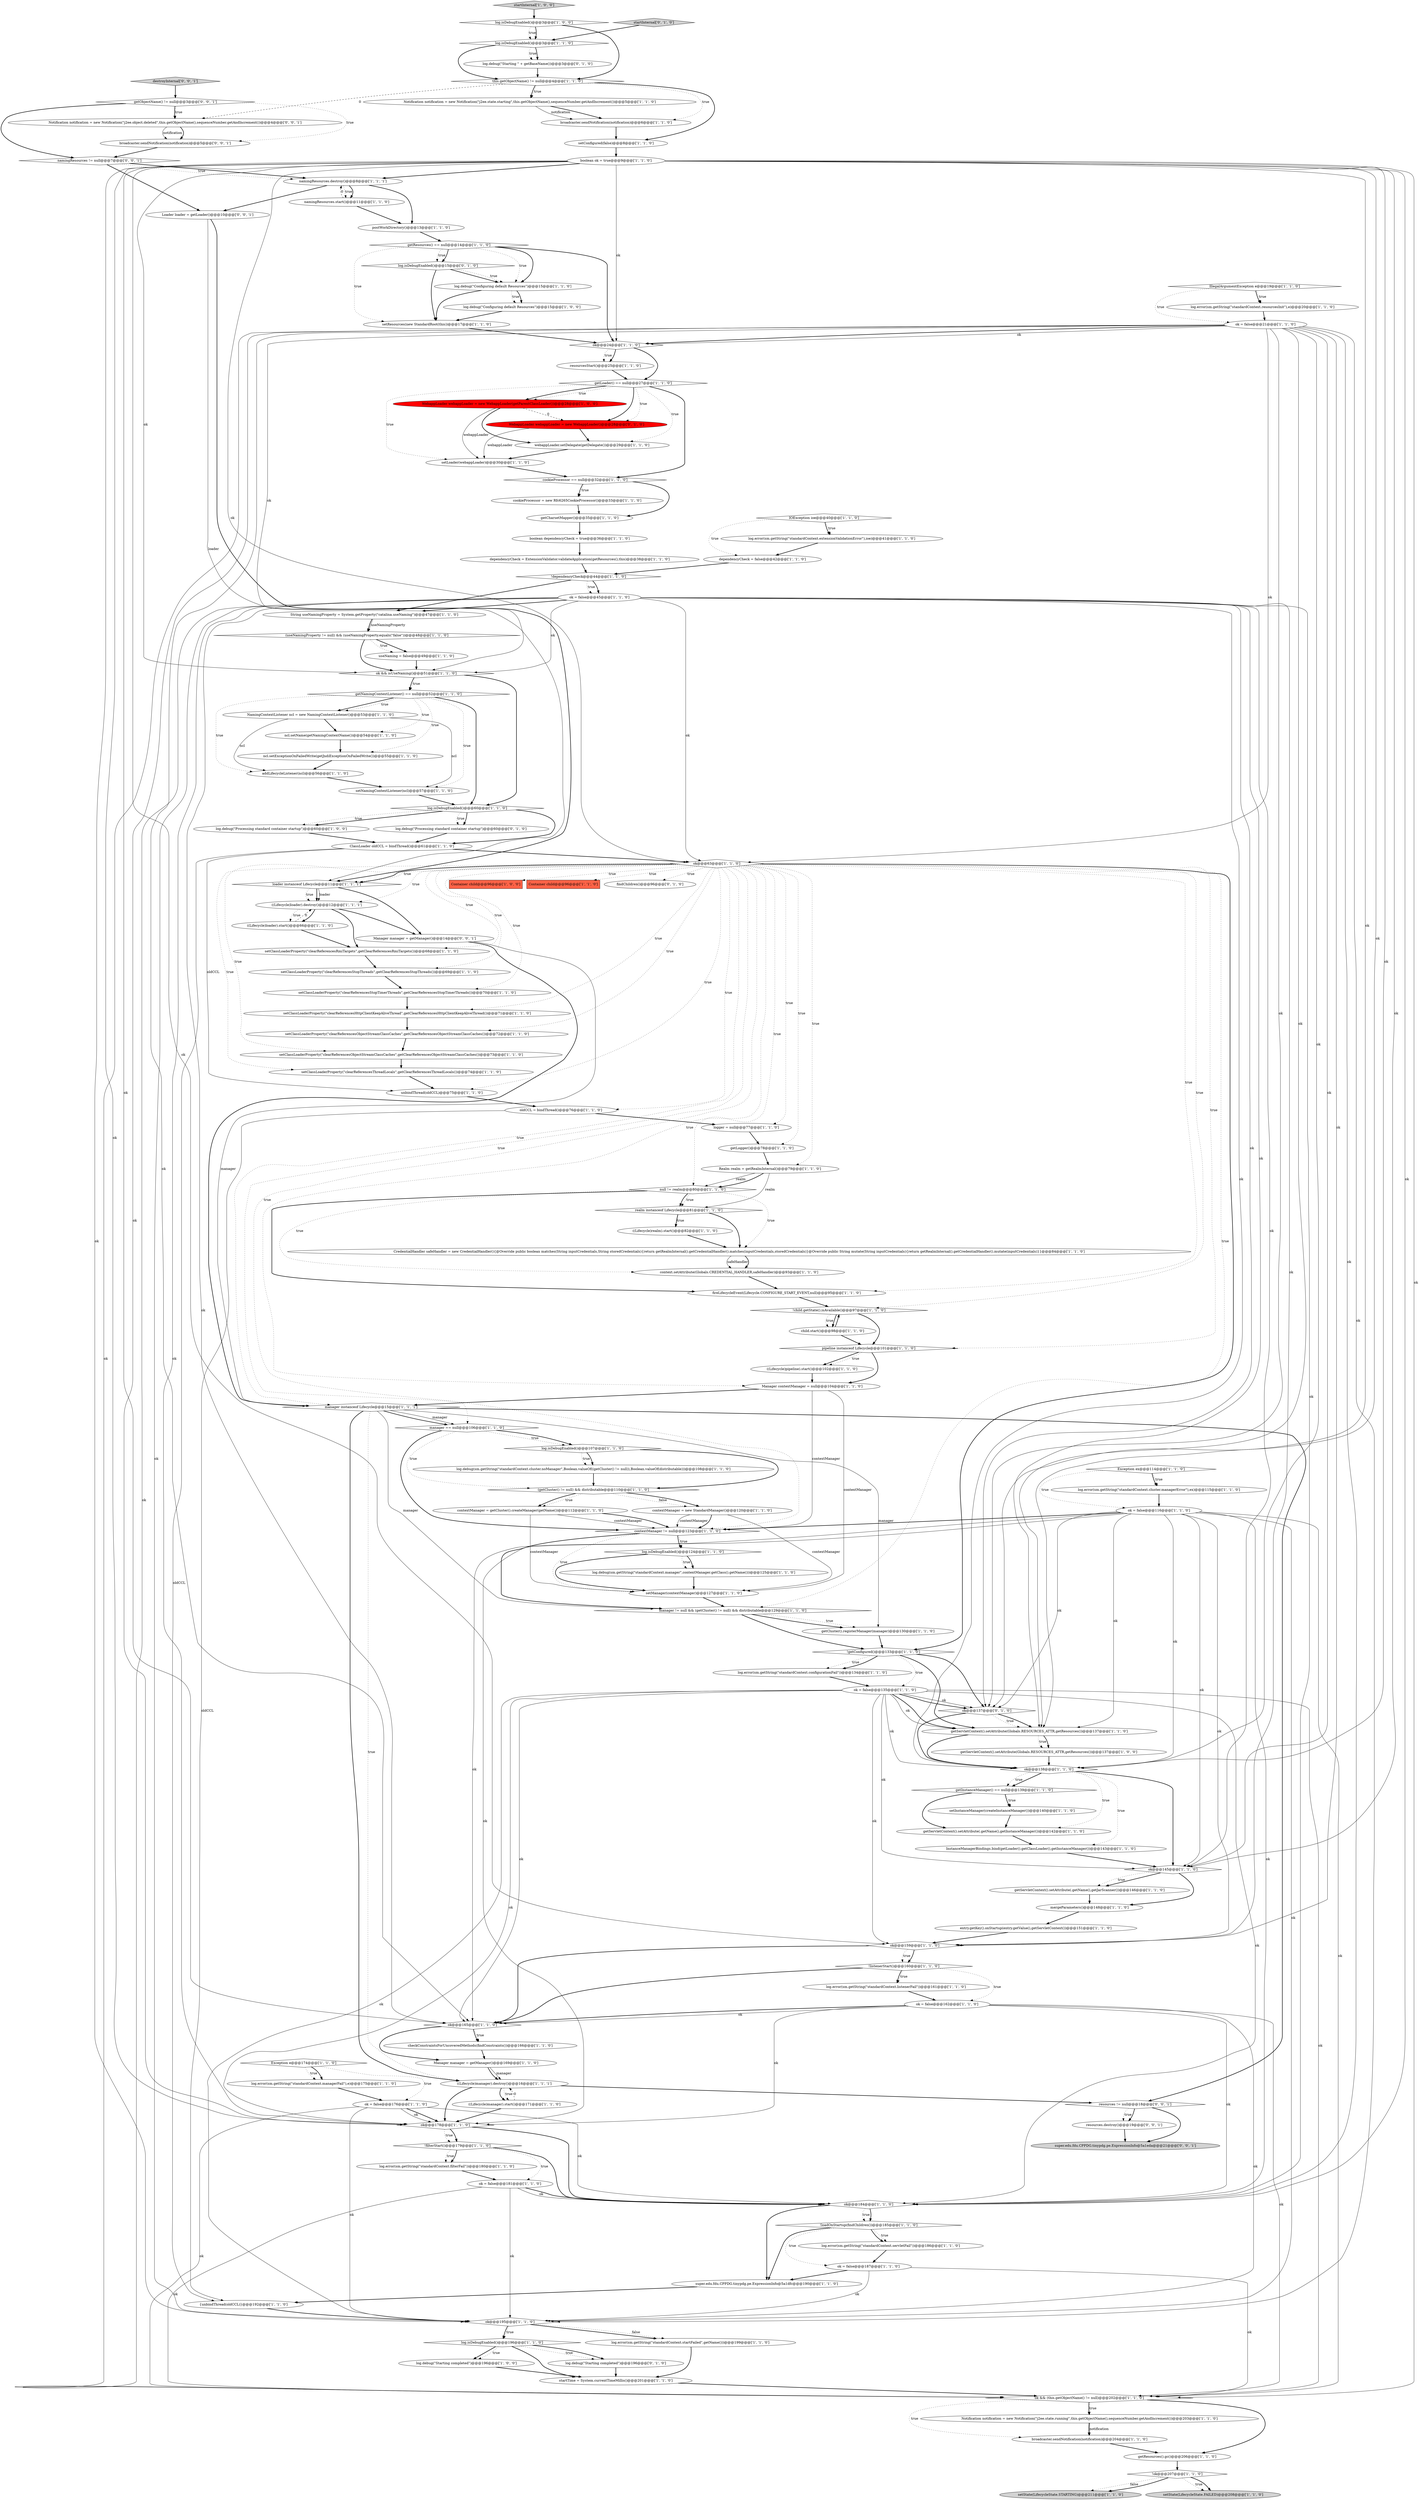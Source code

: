 digraph {
152 [style = filled, label = "Notification notification = new Notification(\"j2ee.object.deleted\",this.getObjectName(),sequenceNumber.getAndIncrement())@@@4@@@['0', '0', '1']", fillcolor = white, shape = ellipse image = "AAA0AAABBB3BBB"];
103 [style = filled, label = "Manager contextManager = null@@@104@@@['1', '1', '0']", fillcolor = white, shape = ellipse image = "AAA0AAABBB1BBB"];
70 [style = filled, label = "log.debug(\"Processing standard container startup\")@@@60@@@['1', '0', '0']", fillcolor = white, shape = ellipse image = "AAA0AAABBB1BBB"];
88 [style = filled, label = "ok = false@@@21@@@['1', '1', '0']", fillcolor = white, shape = ellipse image = "AAA0AAABBB1BBB"];
18 [style = filled, label = "!dependencyCheck@@@44@@@['1', '1', '0']", fillcolor = white, shape = diamond image = "AAA0AAABBB1BBB"];
22 [style = filled, label = "IllegalArgumentException e@@@19@@@['1', '1', '0']", fillcolor = white, shape = diamond image = "AAA0AAABBB1BBB"];
24 [style = filled, label = "setClassLoaderProperty(\"clearReferencesObjectStreamClassCaches\",getClearReferencesObjectStreamClassCaches())@@@72@@@['1', '1', '0']", fillcolor = white, shape = ellipse image = "AAA0AAABBB1BBB"];
2 [style = filled, label = "ok@@@178@@@['1', '1', '0']", fillcolor = white, shape = diamond image = "AAA0AAABBB1BBB"];
54 [style = filled, label = "ok@@@165@@@['1', '1', '0']", fillcolor = white, shape = diamond image = "AAA0AAABBB1BBB"];
112 [style = filled, label = "!child.getState().isAvailable()@@@97@@@['1', '1', '0']", fillcolor = white, shape = diamond image = "AAA0AAABBB1BBB"];
20 [style = filled, label = "setClassLoaderProperty(\"clearReferencesThreadLocals\",getClearReferencesThreadLocals())@@@74@@@['1', '1', '0']", fillcolor = white, shape = ellipse image = "AAA0AAABBB1BBB"];
133 [style = filled, label = "log.isDebugEnabled()@@@196@@@['1', '1', '0']", fillcolor = white, shape = diamond image = "AAA0AAABBB1BBB"];
5 [style = filled, label = "ok@@@159@@@['1', '1', '0']", fillcolor = white, shape = diamond image = "AAA0AAABBB1BBB"];
101 [style = filled, label = "(useNamingProperty != null) && (useNamingProperty.equals(\"false\"))@@@48@@@['1', '1', '0']", fillcolor = white, shape = diamond image = "AAA0AAABBB1BBB"];
154 [style = filled, label = "Manager manager = getManager()@@@14@@@['0', '0', '1']", fillcolor = white, shape = ellipse image = "AAA0AAABBB3BBB"];
116 [style = filled, label = "log.isDebugEnabled()@@@3@@@['1', '1', '0']", fillcolor = white, shape = diamond image = "AAA0AAABBB1BBB"];
66 [style = filled, label = "((Lifecycle)realm).start()@@@82@@@['1', '1', '0']", fillcolor = white, shape = ellipse image = "AAA0AAABBB1BBB"];
115 [style = filled, label = "log.error(sm.getString(\"standardContext.startFailed\",getName()))@@@199@@@['1', '1', '0']", fillcolor = white, shape = ellipse image = "AAA0AAABBB1BBB"];
126 [style = filled, label = "setLoader(webappLoader)@@@30@@@['1', '1', '0']", fillcolor = white, shape = ellipse image = "AAA0AAABBB1BBB"];
35 [style = filled, label = "getResources() == null@@@14@@@['1', '1', '0']", fillcolor = white, shape = diamond image = "AAA0AAABBB1BBB"];
137 [style = filled, label = "((Lifecycle)loader).destroy()@@@12@@@['1', '1', '1']", fillcolor = white, shape = ellipse image = "AAA0AAABBB1BBB"];
63 [style = filled, label = "unbindThread(oldCCL)@@@75@@@['1', '1', '0']", fillcolor = white, shape = ellipse image = "AAA0AAABBB1BBB"];
37 [style = filled, label = "startInternal['1', '0', '0']", fillcolor = lightgray, shape = diamond image = "AAA0AAABBB1BBB"];
55 [style = filled, label = "NamingContextListener ncl = new NamingContextListener()@@@53@@@['1', '1', '0']", fillcolor = white, shape = ellipse image = "AAA0AAABBB1BBB"];
33 [style = filled, label = "ok = false@@@135@@@['1', '1', '0']", fillcolor = white, shape = ellipse image = "AAA0AAABBB1BBB"];
34 [style = filled, label = "log.isDebugEnabled()@@@3@@@['1', '0', '0']", fillcolor = white, shape = diamond image = "AAA0AAABBB1BBB"];
76 [style = filled, label = "setClassLoaderProperty(\"clearReferencesHttpClientKeepAliveThread\",getClearReferencesHttpClientKeepAliveThread())@@@71@@@['1', '1', '0']", fillcolor = white, shape = ellipse image = "AAA0AAABBB1BBB"];
124 [style = filled, label = "useNaming = false@@@49@@@['1', '1', '0']", fillcolor = white, shape = ellipse image = "AAA0AAABBB1BBB"];
130 [style = filled, label = "setClassLoaderProperty(\"clearReferencesObjectStreamClassCaches\",getClearReferencesObjectStreamClassCaches())@@@73@@@['1', '1', '0']", fillcolor = white, shape = ellipse image = "AAA0AAABBB1BBB"];
73 [style = filled, label = "Exception e@@@174@@@['1', '1', '0']", fillcolor = white, shape = diamond image = "AAA0AAABBB1BBB"];
89 [style = filled, label = "!filterStart()@@@179@@@['1', '1', '0']", fillcolor = white, shape = diamond image = "AAA0AAABBB1BBB"];
117 [style = filled, label = "ok = false@@@162@@@['1', '1', '0']", fillcolor = white, shape = ellipse image = "AAA0AAABBB1BBB"];
109 [style = filled, label = "contextManager = new StandardManager()@@@120@@@['1', '1', '0']", fillcolor = white, shape = ellipse image = "AAA0AAABBB1BBB"];
148 [style = filled, label = "getObjectName() != null@@@3@@@['0', '0', '1']", fillcolor = white, shape = diamond image = "AAA0AAABBB3BBB"];
50 [style = filled, label = "resourcesStart()@@@25@@@['1', '1', '0']", fillcolor = white, shape = ellipse image = "AAA0AAABBB1BBB"];
145 [style = filled, label = "log.debug(\"Starting completed\")@@@196@@@['0', '1', '0']", fillcolor = white, shape = ellipse image = "AAA0AAABBB2BBB"];
17 [style = filled, label = "!listenerStart()@@@160@@@['1', '1', '0']", fillcolor = white, shape = diamond image = "AAA0AAABBB1BBB"];
43 [style = filled, label = "setManager(contextManager)@@@127@@@['1', '1', '0']", fillcolor = white, shape = ellipse image = "AAA0AAABBB1BBB"];
62 [style = filled, label = "IOException ioe@@@40@@@['1', '1', '0']", fillcolor = white, shape = diamond image = "AAA0AAABBB1BBB"];
79 [style = filled, label = "Container child@@@96@@@['1', '0', '0']", fillcolor = tomato, shape = box image = "AAA0AAABBB1BBB"];
96 [style = filled, label = "getCharsetMapper()@@@35@@@['1', '1', '0']", fillcolor = white, shape = ellipse image = "AAA0AAABBB1BBB"];
106 [style = filled, label = "Container child@@@96@@@['1', '1', '0']", fillcolor = tomato, shape = box image = "AAA0AAABBB1BBB"];
23 [style = filled, label = "realm instanceof Lifecycle@@@81@@@['1', '1', '0']", fillcolor = white, shape = diamond image = "AAA0AAABBB1BBB"];
147 [style = filled, label = "log.debug(\"Processing standard container startup\")@@@60@@@['0', '1', '0']", fillcolor = white, shape = ellipse image = "AAA0AAABBB2BBB"];
78 [style = filled, label = "fireLifecycleEvent(Lifecycle.CONFIGURE_START_EVENT,null)@@@95@@@['1', '1', '0']", fillcolor = white, shape = ellipse image = "AAA0AAABBB1BBB"];
104 [style = filled, label = "setState(LifecycleState.STARTING)@@@211@@@['1', '1', '0']", fillcolor = lightgray, shape = ellipse image = "AAA0AAABBB1BBB"];
68 [style = filled, label = "setState(LifecycleState.FAILED)@@@208@@@['1', '1', '0']", fillcolor = lightgray, shape = ellipse image = "AAA0AAABBB1BBB"];
41 [style = filled, label = "log.error(sm.getString(\"standardContext.managerFail\"),e)@@@175@@@['1', '1', '0']", fillcolor = white, shape = ellipse image = "AAA0AAABBB1BBB"];
91 [style = filled, label = "broadcaster.sendNotification(notification)@@@204@@@['1', '1', '0']", fillcolor = white, shape = ellipse image = "AAA0AAABBB1BBB"];
102 [style = filled, label = "loader instanceof Lifecycle@@@11@@@['1', '1', '1']", fillcolor = white, shape = diamond image = "AAA0AAABBB1BBB"];
107 [style = filled, label = "Notification notification = new Notification(\"j2ee.state.starting\",this.getObjectName(),sequenceNumber.getAndIncrement())@@@5@@@['1', '1', '0']", fillcolor = white, shape = ellipse image = "AAA0AAABBB1BBB"];
127 [style = filled, label = "setInstanceManager(createInstanceManager())@@@140@@@['1', '1', '0']", fillcolor = white, shape = ellipse image = "AAA0AAABBB1BBB"];
6 [style = filled, label = "log.debug(\"Starting completed\")@@@196@@@['1', '0', '0']", fillcolor = white, shape = ellipse image = "AAA0AAABBB1BBB"];
16 [style = filled, label = "checkConstraintsForUncoveredMethods(findConstraints())@@@166@@@['1', '1', '0']", fillcolor = white, shape = ellipse image = "AAA0AAABBB1BBB"];
19 [style = filled, label = "getNamingContextListener() == null@@@52@@@['1', '1', '0']", fillcolor = white, shape = diamond image = "AAA0AAABBB1BBB"];
47 [style = filled, label = "broadcaster.sendNotification(notification)@@@6@@@['1', '1', '0']", fillcolor = white, shape = ellipse image = "AAA0AAABBB1BBB"];
15 [style = filled, label = "log.isDebugEnabled()@@@107@@@['1', '1', '0']", fillcolor = white, shape = diamond image = "AAA0AAABBB1BBB"];
8 [style = filled, label = "ok@@@63@@@['1', '1', '0']", fillcolor = white, shape = diamond image = "AAA0AAABBB1BBB"];
59 [style = filled, label = "log.error(sm.getString(\"standardContext.filterFail\"))@@@180@@@['1', '1', '0']", fillcolor = white, shape = ellipse image = "AAA0AAABBB1BBB"];
94 [style = filled, label = "log.error(sm.getString(\"standardContext.configurationFail\"))@@@134@@@['1', '1', '0']", fillcolor = white, shape = ellipse image = "AAA0AAABBB1BBB"];
125 [style = filled, label = "log.debug(\"Configuring default Resources\")@@@15@@@['1', '0', '0']", fillcolor = white, shape = ellipse image = "AAA0AAABBB1BBB"];
0 [style = filled, label = "((Lifecycle)manager).destroy()@@@16@@@['1', '1', '1']", fillcolor = white, shape = ellipse image = "AAA0AAABBB1BBB"];
30 [style = filled, label = "log.error(sm.getString(\"standardContext.resourcesInit\"),e)@@@20@@@['1', '1', '0']", fillcolor = white, shape = ellipse image = "AAA0AAABBB1BBB"];
157 [style = filled, label = "destroyInternal['0', '0', '1']", fillcolor = lightgray, shape = diamond image = "AAA0AAABBB3BBB"];
132 [style = filled, label = "getInstanceManager() == null@@@139@@@['1', '1', '0']", fillcolor = white, shape = diamond image = "AAA0AAABBB1BBB"];
85 [style = filled, label = "getLoader() == null@@@27@@@['1', '1', '0']", fillcolor = white, shape = diamond image = "AAA0AAABBB1BBB"];
25 [style = filled, label = "((Lifecycle)manager).start()@@@171@@@['1', '1', '0']", fillcolor = white, shape = ellipse image = "AAA0AAABBB1BBB"];
74 [style = filled, label = "setConfigured(false)@@@8@@@['1', '1', '0']", fillcolor = white, shape = ellipse image = "AAA0AAABBB1BBB"];
80 [style = filled, label = "manager instanceof Lifecycle@@@15@@@['1', '1', '1']", fillcolor = white, shape = diamond image = "AAA0AAABBB1BBB"];
111 [style = filled, label = "Realm realm = getRealmInternal()@@@79@@@['1', '1', '0']", fillcolor = white, shape = ellipse image = "AAA0AAABBB1BBB"];
136 [style = filled, label = "webappLoader.setDelegate(getDelegate())@@@29@@@['1', '1', '0']", fillcolor = white, shape = ellipse image = "AAA0AAABBB1BBB"];
99 [style = filled, label = "(getCluster() != null) && distributable@@@110@@@['1', '1', '0']", fillcolor = white, shape = diamond image = "AAA0AAABBB1BBB"];
10 [style = filled, label = "setResources(new StandardRoot(this))@@@17@@@['1', '1', '0']", fillcolor = white, shape = ellipse image = "AAA0AAABBB1BBB"];
81 [style = filled, label = "mergeParameters()@@@148@@@['1', '1', '0']", fillcolor = white, shape = ellipse image = "AAA0AAABBB1BBB"];
113 [style = filled, label = "setClassLoaderProperty(\"clearReferencesStopTimerThreads\",getClearReferencesStopTimerThreads())@@@70@@@['1', '1', '0']", fillcolor = white, shape = ellipse image = "AAA0AAABBB1BBB"];
26 [style = filled, label = "ok@@@184@@@['1', '1', '0']", fillcolor = white, shape = diamond image = "AAA0AAABBB1BBB"];
144 [style = filled, label = "findChildren()@@@96@@@['0', '1', '0']", fillcolor = white, shape = ellipse image = "AAA0AAABBB2BBB"];
13 [style = filled, label = "startTime = System.currentTimeMillis()@@@201@@@['1', '1', '0']", fillcolor = white, shape = ellipse image = "AAA0AAABBB1BBB"];
31 [style = filled, label = "child.start()@@@98@@@['1', '1', '0']", fillcolor = white, shape = ellipse image = "AAA0AAABBB1BBB"];
90 [style = filled, label = "contextManager = getCluster().createManager(getName())@@@112@@@['1', '1', '0']", fillcolor = white, shape = ellipse image = "AAA0AAABBB1BBB"];
77 [style = filled, label = "ok = false@@@181@@@['1', '1', '0']", fillcolor = white, shape = ellipse image = "AAA0AAABBB1BBB"];
150 [style = filled, label = "resources != null@@@18@@@['0', '0', '1']", fillcolor = white, shape = diamond image = "AAA0AAABBB3BBB"];
139 [style = filled, label = "setNamingContextListener(ncl)@@@57@@@['1', '1', '0']", fillcolor = white, shape = ellipse image = "AAA0AAABBB1BBB"];
44 [style = filled, label = "Notification notification = new Notification(\"j2ee.state.running\",this.getObjectName(),sequenceNumber.getAndIncrement())@@@203@@@['1', '1', '0']", fillcolor = white, shape = ellipse image = "AAA0AAABBB1BBB"];
61 [style = filled, label = "WebappLoader webappLoader = new WebappLoader(getParentClassLoader())@@@28@@@['1', '0', '0']", fillcolor = red, shape = ellipse image = "AAA1AAABBB1BBB"];
75 [style = filled, label = "log.isDebugEnabled()@@@124@@@['1', '1', '0']", fillcolor = white, shape = diamond image = "AAA0AAABBB1BBB"];
128 [style = filled, label = "log.debug(\"Configuring default Resources\")@@@15@@@['1', '1', '0']", fillcolor = white, shape = ellipse image = "AAA0AAABBB1BBB"];
27 [style = filled, label = "InstanceManagerBindings.bind(getLoader().getClassLoader(),getInstanceManager())@@@143@@@['1', '1', '0']", fillcolor = white, shape = ellipse image = "AAA0AAABBB1BBB"];
119 [style = filled, label = "ok = false@@@45@@@['1', '1', '0']", fillcolor = white, shape = ellipse image = "AAA0AAABBB1BBB"];
1 [style = filled, label = "getServletContext().setAttribute(.getName(),getInstanceManager())@@@142@@@['1', '1', '0']", fillcolor = white, shape = ellipse image = "AAA0AAABBB1BBB"];
100 [style = filled, label = "((Lifecycle)pipeline).start()@@@102@@@['1', '1', '0']", fillcolor = white, shape = ellipse image = "AAA0AAABBB1BBB"];
121 [style = filled, label = "!getConfigured()@@@133@@@['1', '1', '0']", fillcolor = white, shape = diamond image = "AAA0AAABBB1BBB"];
84 [style = filled, label = "getServletContext().setAttribute(Globals.RESOURCES_ATTR,getResources())@@@137@@@['1', '1', '0']", fillcolor = white, shape = ellipse image = "AAA0AAABBB1BBB"];
129 [style = filled, label = "ok && isUseNaming()@@@51@@@['1', '1', '0']", fillcolor = white, shape = diamond image = "AAA0AAABBB1BBB"];
140 [style = filled, label = "log.debug(\"Starting \" + getBaseName())@@@3@@@['0', '1', '0']", fillcolor = white, shape = ellipse image = "AAA0AAABBB2BBB"];
72 [style = filled, label = "context.setAttribute(Globals.CREDENTIAL_HANDLER,safeHandler)@@@93@@@['1', '1', '0']", fillcolor = white, shape = ellipse image = "AAA0AAABBB1BBB"];
29 [style = filled, label = "postWorkDirectory()@@@13@@@['1', '1', '0']", fillcolor = white, shape = ellipse image = "AAA0AAABBB1BBB"];
42 [style = filled, label = "ok@@@145@@@['1', '1', '0']", fillcolor = white, shape = diamond image = "AAA0AAABBB1BBB"];
21 [style = filled, label = "!loadOnStartup(findChildren())@@@185@@@['1', '1', '0']", fillcolor = white, shape = diamond image = "AAA0AAABBB1BBB"];
4 [style = filled, label = "setClassLoaderProperty(\"clearReferencesStopThreads\",getClearReferencesStopThreads())@@@69@@@['1', '1', '0']", fillcolor = white, shape = ellipse image = "AAA0AAABBB1BBB"];
28 [style = filled, label = "boolean dependencyCheck = true@@@36@@@['1', '1', '0']", fillcolor = white, shape = ellipse image = "AAA0AAABBB1BBB"];
149 [style = filled, label = "super.edu.fdu.CPPDG.tinypdg.pe.ExpressionInfo@5a1eda@@@21@@@['0', '0', '1']", fillcolor = lightgray, shape = ellipse image = "AAA0AAABBB3BBB"];
57 [style = filled, label = "getServletContext().setAttribute(.getName(),getJarScanner())@@@146@@@['1', '1', '0']", fillcolor = white, shape = ellipse image = "AAA0AAABBB1BBB"];
48 [style = filled, label = "log.debug(sm.getString(\"standardContext.cluster.noManager\",Boolean.valueOf((getCluster() != null)),Boolean.valueOf(distributable)))@@@108@@@['1', '1', '0']", fillcolor = white, shape = ellipse image = "AAA0AAABBB1BBB"];
122 [style = filled, label = "ok && (this.getObjectName() != null)@@@202@@@['1', '1', '0']", fillcolor = white, shape = diamond image = "AAA0AAABBB1BBB"];
49 [style = filled, label = "!ok@@@207@@@['1', '1', '0']", fillcolor = white, shape = diamond image = "AAA0AAABBB1BBB"];
7 [style = filled, label = "logger = null@@@77@@@['1', '1', '0']", fillcolor = white, shape = ellipse image = "AAA0AAABBB1BBB"];
14 [style = filled, label = "log.error(sm.getString(\"standardContext.extensionValidationError\"),ioe)@@@41@@@['1', '1', '0']", fillcolor = white, shape = ellipse image = "AAA0AAABBB1BBB"];
39 [style = filled, label = "getServletContext().setAttribute(Globals.RESOURCES_ATTR,getResources())@@@137@@@['1', '0', '0']", fillcolor = white, shape = ellipse image = "AAA0AAABBB1BBB"];
86 [style = filled, label = "manager != null && (getCluster() != null) && distributable@@@129@@@['1', '1', '0']", fillcolor = white, shape = diamond image = "AAA0AAABBB1BBB"];
51 [style = filled, label = "ok@@@195@@@['1', '1', '0']", fillcolor = white, shape = diamond image = "AAA0AAABBB1BBB"];
98 [style = filled, label = "ncl.setExceptionOnFailedWrite(getJndiExceptionOnFailedWrite())@@@55@@@['1', '1', '0']", fillcolor = white, shape = ellipse image = "AAA0AAABBB1BBB"];
60 [style = filled, label = "cookieProcessor = new Rfc6265CookieProcessor()@@@33@@@['1', '1', '0']", fillcolor = white, shape = ellipse image = "AAA0AAABBB1BBB"];
141 [style = filled, label = "log.isDebugEnabled()@@@15@@@['0', '1', '0']", fillcolor = white, shape = diamond image = "AAA0AAABBB2BBB"];
138 [style = filled, label = "ok = false@@@176@@@['1', '1', '0']", fillcolor = white, shape = ellipse image = "AAA0AAABBB1BBB"];
105 [style = filled, label = "ok@@@24@@@['1', '1', '0']", fillcolor = white, shape = diamond image = "AAA0AAABBB1BBB"];
110 [style = filled, label = "dependencyCheck = ExtensionValidator.validateApplication(getResources(),this)@@@38@@@['1', '1', '0']", fillcolor = white, shape = ellipse image = "AAA0AAABBB1BBB"];
45 [style = filled, label = "setClassLoaderProperty(\"clearReferencesRmiTargets\",getClearReferencesRmiTargets())@@@68@@@['1', '1', '0']", fillcolor = white, shape = ellipse image = "AAA0AAABBB1BBB"];
82 [style = filled, label = "null != realm@@@80@@@['1', '1', '0']", fillcolor = white, shape = diamond image = "AAA0AAABBB1BBB"];
32 [style = filled, label = "entry.getKey().onStartup(entry.getValue(),getServletContext())@@@151@@@['1', '1', '0']", fillcolor = white, shape = ellipse image = "AAA0AAABBB1BBB"];
108 [style = filled, label = "oldCCL = bindThread()@@@76@@@['1', '1', '0']", fillcolor = white, shape = ellipse image = "AAA0AAABBB1BBB"];
92 [style = filled, label = "log.debug(sm.getString(\"standardContext.manager\",contextManager.getClass().getName()))@@@125@@@['1', '1', '0']", fillcolor = white, shape = ellipse image = "AAA0AAABBB1BBB"];
134 [style = filled, label = "Exception ex@@@114@@@['1', '1', '0']", fillcolor = white, shape = diamond image = "AAA0AAABBB1BBB"];
156 [style = filled, label = "namingResources != null@@@7@@@['0', '0', '1']", fillcolor = white, shape = diamond image = "AAA0AAABBB3BBB"];
71 [style = filled, label = "((Lifecycle)loader).start()@@@66@@@['1', '1', '0']", fillcolor = white, shape = ellipse image = "AAA0AAABBB1BBB"];
83 [style = filled, label = "namingResources.start()@@@11@@@['1', '1', '0']", fillcolor = white, shape = ellipse image = "AAA0AAABBB1BBB"];
40 [style = filled, label = "{unbindThread(oldCCL)}@@@192@@@['1', '1', '0']", fillcolor = white, shape = ellipse image = "AAA0AAABBB1BBB"];
69 [style = filled, label = "this.getObjectName() != null@@@4@@@['1', '1', '0']", fillcolor = white, shape = diamond image = "AAA0AAABBB1BBB"];
9 [style = filled, label = "manager == null@@@106@@@['1', '1', '0']", fillcolor = white, shape = diamond image = "AAA0AAABBB1BBB"];
67 [style = filled, label = "getLogger()@@@78@@@['1', '1', '0']", fillcolor = white, shape = ellipse image = "AAA0AAABBB1BBB"];
153 [style = filled, label = "broadcaster.sendNotification(notification)@@@5@@@['0', '0', '1']", fillcolor = white, shape = ellipse image = "AAA0AAABBB3BBB"];
143 [style = filled, label = "startInternal['0', '1', '0']", fillcolor = lightgray, shape = diamond image = "AAA0AAABBB2BBB"];
155 [style = filled, label = "Loader loader = getLoader()@@@10@@@['0', '0', '1']", fillcolor = white, shape = ellipse image = "AAA0AAABBB3BBB"];
65 [style = filled, label = "ClassLoader oldCCL = bindThread()@@@61@@@['1', '1', '0']", fillcolor = white, shape = ellipse image = "AAA0AAABBB1BBB"];
52 [style = filled, label = "ok@@@138@@@['1', '1', '0']", fillcolor = white, shape = diamond image = "AAA0AAABBB1BBB"];
135 [style = filled, label = "Manager manager = getManager()@@@169@@@['1', '1', '0']", fillcolor = white, shape = ellipse image = "AAA0AAABBB1BBB"];
36 [style = filled, label = "ncl.setName(getNamingContextName())@@@54@@@['1', '1', '0']", fillcolor = white, shape = ellipse image = "AAA0AAABBB1BBB"];
95 [style = filled, label = "log.isDebugEnabled()@@@60@@@['1', '1', '0']", fillcolor = white, shape = diamond image = "AAA0AAABBB1BBB"];
58 [style = filled, label = "super.edu.fdu.CPPDG.tinypdg.pe.ExpressionInfo@5a1dfc@@@190@@@['1', '1', '0']", fillcolor = white, shape = ellipse image = "AAA0AAABBB1BBB"];
87 [style = filled, label = "log.error(sm.getString(\"standardContext.cluster.managerError\"),ex)@@@115@@@['1', '1', '0']", fillcolor = white, shape = ellipse image = "AAA0AAABBB1BBB"];
46 [style = filled, label = "ok = false@@@187@@@['1', '1', '0']", fillcolor = white, shape = ellipse image = "AAA0AAABBB1BBB"];
142 [style = filled, label = "ok@@@137@@@['0', '1', '0']", fillcolor = white, shape = diamond image = "AAA0AAABBB2BBB"];
120 [style = filled, label = "namingResources.destroy()@@@8@@@['1', '1', '1']", fillcolor = white, shape = ellipse image = "AAA0AAABBB1BBB"];
56 [style = filled, label = "contextManager != null@@@123@@@['1', '1', '0']", fillcolor = white, shape = diamond image = "AAA0AAABBB1BBB"];
97 [style = filled, label = "cookieProcessor == null@@@32@@@['1', '1', '0']", fillcolor = white, shape = diamond image = "AAA0AAABBB1BBB"];
146 [style = filled, label = "WebappLoader webappLoader = new WebappLoader()@@@28@@@['0', '1', '0']", fillcolor = red, shape = ellipse image = "AAA1AAABBB2BBB"];
114 [style = filled, label = "dependencyCheck = false@@@42@@@['1', '1', '0']", fillcolor = white, shape = ellipse image = "AAA0AAABBB1BBB"];
123 [style = filled, label = "ok = false@@@116@@@['1', '1', '0']", fillcolor = white, shape = ellipse image = "AAA0AAABBB1BBB"];
11 [style = filled, label = "log.error(sm.getString(\"standardContext.listenerFail\"))@@@161@@@['1', '1', '0']", fillcolor = white, shape = ellipse image = "AAA0AAABBB1BBB"];
38 [style = filled, label = "String useNamingProperty = System.getProperty(\"catalina.useNaming\")@@@47@@@['1', '1', '0']", fillcolor = white, shape = ellipse image = "AAA0AAABBB1BBB"];
64 [style = filled, label = "getCluster().registerManager(manager)@@@130@@@['1', '1', '0']", fillcolor = white, shape = ellipse image = "AAA0AAABBB1BBB"];
53 [style = filled, label = "addLifecycleListener(ncl)@@@56@@@['1', '1', '0']", fillcolor = white, shape = ellipse image = "AAA0AAABBB1BBB"];
12 [style = filled, label = "CredentialHandler safeHandler = new CredentialHandler(){@Override public boolean matches(String inputCredentials,String storedCredentials){return getRealmInternal().getCredentialHandler().matches(inputCredentials,storedCredentials)}@Override public String mutate(String inputCredentials){return getRealmInternal().getCredentialHandler().mutate(inputCredentials)}}@@@84@@@['1', '1', '0']", fillcolor = white, shape = ellipse image = "AAA0AAABBB1BBB"];
151 [style = filled, label = "resources.destroy()@@@19@@@['0', '0', '1']", fillcolor = white, shape = ellipse image = "AAA0AAABBB3BBB"];
118 [style = filled, label = "pipeline instanceof Lifecycle@@@101@@@['1', '1', '0']", fillcolor = white, shape = diamond image = "AAA0AAABBB1BBB"];
131 [style = filled, label = "log.error(sm.getString(\"standardContext.servletFail\"))@@@186@@@['1', '1', '0']", fillcolor = white, shape = ellipse image = "AAA0AAABBB1BBB"];
3 [style = filled, label = "getResources().gc()@@@206@@@['1', '1', '0']", fillcolor = white, shape = ellipse image = "AAA0AAABBB1BBB"];
93 [style = filled, label = "boolean ok = true@@@9@@@['1', '1', '0']", fillcolor = white, shape = ellipse image = "AAA0AAABBB1BBB"];
8->67 [style = dotted, label="true"];
55->36 [style = bold, label=""];
65->40 [style = solid, label="oldCCL"];
119->122 [style = solid, label="ok"];
24->130 [style = bold, label=""];
70->65 [style = bold, label=""];
44->91 [style = solid, label="notification"];
1->27 [style = bold, label=""];
154->80 [style = solid, label="manager"];
19->53 [style = dotted, label="true"];
56->43 [style = dotted, label="true"];
22->30 [style = bold, label=""];
141->128 [style = bold, label=""];
153->156 [style = bold, label=""];
117->54 [style = solid, label="ok"];
80->0 [style = dotted, label="true"];
77->122 [style = solid, label="ok"];
119->51 [style = solid, label="ok"];
63->108 [style = bold, label=""];
49->104 [style = dotted, label="false"];
33->5 [style = solid, label="ok"];
34->69 [style = bold, label=""];
138->51 [style = solid, label="ok"];
119->129 [style = solid, label="ok"];
148->156 [style = bold, label=""];
12->72 [style = solid, label="safeHandler"];
150->151 [style = dotted, label="true"];
41->138 [style = bold, label=""];
84->52 [style = bold, label=""];
132->1 [style = bold, label=""];
40->51 [style = bold, label=""];
126->97 [style = bold, label=""];
135->0 [style = solid, label="manager"];
81->32 [style = bold, label=""];
25->2 [style = bold, label=""];
119->26 [style = solid, label="ok"];
107->47 [style = solid, label="notification"];
2->89 [style = bold, label=""];
51->115 [style = bold, label=""];
119->84 [style = solid, label="ok"];
112->31 [style = dotted, label="true"];
91->3 [style = bold, label=""];
56->75 [style = bold, label=""];
148->152 [style = bold, label=""];
122->44 [style = bold, label=""];
102->137 [style = solid, label="loader"];
89->59 [style = dotted, label="true"];
52->132 [style = bold, label=""];
117->26 [style = solid, label="ok"];
64->121 [style = bold, label=""];
33->54 [style = solid, label="ok"];
88->26 [style = solid, label="ok"];
33->2 [style = solid, label="ok"];
93->142 [style = solid, label="ok"];
132->127 [style = bold, label=""];
21->46 [style = dotted, label="true"];
134->87 [style = dotted, label="true"];
88->51 [style = solid, label="ok"];
151->149 [style = bold, label=""];
49->104 [style = bold, label=""];
42->81 [style = bold, label=""];
85->97 [style = bold, label=""];
119->8 [style = solid, label="ok"];
101->124 [style = bold, label=""];
23->66 [style = bold, label=""];
94->33 [style = bold, label=""];
26->21 [style = bold, label=""];
34->116 [style = dotted, label="true"];
2->89 [style = dotted, label="true"];
82->78 [style = bold, label=""];
102->154 [style = bold, label=""];
80->64 [style = solid, label="manager"];
69->107 [style = bold, label=""];
15->48 [style = dotted, label="true"];
97->96 [style = bold, label=""];
42->57 [style = bold, label=""];
133->6 [style = bold, label=""];
35->128 [style = bold, label=""];
12->72 [style = bold, label=""];
93->84 [style = solid, label="ok"];
22->88 [style = dotted, label="true"];
105->50 [style = bold, label=""];
33->142 [style = solid, label="ok"];
11->117 [style = bold, label=""];
26->58 [style = bold, label=""];
85->61 [style = dotted, label="true"];
102->137 [style = dotted, label="true"];
8->45 [style = dotted, label="true"];
52->1 [style = dotted, label="true"];
111->23 [style = solid, label="realm"];
62->114 [style = dotted, label="true"];
121->94 [style = dotted, label="true"];
88->54 [style = solid, label="ok"];
99->109 [style = dotted, label="false"];
56->86 [style = bold, label=""];
8->82 [style = dotted, label="true"];
26->21 [style = dotted, label="true"];
82->72 [style = dotted, label="true"];
8->56 [style = dotted, label="true"];
109->56 [style = solid, label="contextManager"];
137->71 [style = bold, label=""];
111->82 [style = solid, label="realm"];
35->105 [style = bold, label=""];
84->39 [style = dotted, label="true"];
33->51 [style = solid, label="ok"];
80->0 [style = bold, label=""];
89->77 [style = dotted, label="true"];
2->26 [style = bold, label=""];
67->111 [style = bold, label=""];
19->55 [style = bold, label=""];
55->139 [style = solid, label="ncl"];
123->51 [style = solid, label="ok"];
46->122 [style = solid, label="ok"];
35->10 [style = dotted, label="true"];
8->118 [style = dotted, label="true"];
137->45 [style = bold, label=""];
110->18 [style = bold, label=""];
7->67 [style = bold, label=""];
95->65 [style = bold, label=""];
150->151 [style = bold, label=""];
133->6 [style = dotted, label="true"];
108->40 [style = solid, label="oldCCL"];
93->51 [style = solid, label="ok"];
69->47 [style = dotted, label="true"];
71->137 [style = dashed, label="0"];
80->9 [style = solid, label="manager"];
54->16 [style = bold, label=""];
0->25 [style = bold, label=""];
84->39 [style = bold, label=""];
77->51 [style = solid, label="ok"];
96->28 [style = bold, label=""];
97->60 [style = dotted, label="true"];
95->147 [style = bold, label=""];
85->126 [style = dotted, label="true"];
20->63 [style = bold, label=""];
93->5 [style = solid, label="ok"];
8->106 [style = dotted, label="true"];
82->23 [style = bold, label=""];
115->13 [style = bold, label=""];
18->38 [style = bold, label=""];
120->83 [style = dotted, label="true"];
56->75 [style = dotted, label="true"];
49->68 [style = dotted, label="true"];
78->112 [style = bold, label=""];
139->95 [style = bold, label=""];
75->92 [style = dotted, label="true"];
80->150 [style = bold, label=""];
90->56 [style = solid, label="contextManager"];
8->7 [style = dotted, label="true"];
93->2 [style = solid, label="ok"];
8->102 [style = dotted, label="true"];
5->17 [style = bold, label=""];
88->105 [style = solid, label="ok"];
120->83 [style = bold, label=""];
89->26 [style = bold, label=""];
121->84 [style = bold, label=""];
60->96 [style = bold, label=""];
117->122 [style = solid, label="ok"];
35->128 [style = dotted, label="true"];
93->42 [style = solid, label="ok"];
93->54 [style = solid, label="ok"];
65->8 [style = bold, label=""];
8->103 [style = dotted, label="true"];
127->1 [style = bold, label=""];
150->149 [style = bold, label=""];
146->126 [style = solid, label="webappLoader"];
88->5 [style = solid, label="ok"];
156->120 [style = bold, label=""];
100->103 [style = bold, label=""];
156->155 [style = bold, label=""];
146->136 [style = bold, label=""];
8->137 [style = dotted, label="true"];
36->98 [style = bold, label=""];
77->26 [style = solid, label="ok"];
51->133 [style = dotted, label="true"];
137->154 [style = bold, label=""];
95->70 [style = bold, label=""];
35->141 [style = dotted, label="true"];
66->12 [style = bold, label=""];
157->148 [style = bold, label=""];
33->84 [style = solid, label="ok"];
8->63 [style = dotted, label="true"];
118->100 [style = bold, label=""];
15->48 [style = bold, label=""];
142->84 [style = dotted, label="true"];
88->122 [style = solid, label="ok"];
19->95 [style = bold, label=""];
143->116 [style = bold, label=""];
134->123 [style = dotted, label="true"];
33->142 [style = bold, label=""];
145->13 [style = bold, label=""];
69->152 [style = dashed, label="0"];
88->42 [style = solid, label="ok"];
140->69 [style = bold, label=""];
8->86 [style = dotted, label="true"];
0->2 [style = bold, label=""];
8->144 [style = dotted, label="true"];
132->127 [style = dotted, label="true"];
21->131 [style = dotted, label="true"];
119->54 [style = solid, label="ok"];
46->58 [style = bold, label=""];
87->123 [style = bold, label=""];
123->52 [style = solid, label="ok"];
55->53 [style = solid, label="ncl"];
27->42 [style = bold, label=""];
128->125 [style = dotted, label="true"];
155->102 [style = solid, label="loader"];
19->55 [style = dotted, label="true"];
86->64 [style = dotted, label="true"];
8->78 [style = dotted, label="true"];
122->44 [style = dotted, label="true"];
129->95 [style = bold, label=""];
3->49 [style = bold, label=""];
142->84 [style = bold, label=""];
88->84 [style = solid, label="ok"];
38->101 [style = solid, label="useNamingProperty"];
21->131 [style = bold, label=""];
62->14 [style = bold, label=""];
129->19 [style = dotted, label="true"];
109->56 [style = bold, label=""];
17->54 [style = bold, label=""];
121->94 [style = bold, label=""];
105->85 [style = bold, label=""];
93->8 [style = solid, label="ok"];
34->116 [style = bold, label=""];
80->86 [style = solid, label="manager"];
14->114 [style = bold, label=""];
113->76 [style = bold, label=""];
15->99 [style = bold, label=""];
10->105 [style = bold, label=""];
155->102 [style = bold, label=""];
33->122 [style = solid, label="ok"];
95->147 [style = dotted, label="true"];
38->101 [style = bold, label=""];
124->129 [style = bold, label=""];
8->108 [style = dotted, label="true"];
51->115 [style = dotted, label="false"];
138->26 [style = solid, label="ok"];
28->110 [style = bold, label=""];
109->43 [style = solid, label="contextManager"];
9->15 [style = dotted, label="true"];
8->20 [style = dotted, label="true"];
117->54 [style = bold, label=""];
98->53 [style = bold, label=""];
103->56 [style = solid, label="contextManager"];
133->145 [style = dotted, label="true"];
121->142 [style = bold, label=""];
136->126 [style = bold, label=""];
71->45 [style = bold, label=""];
4->113 [style = bold, label=""];
85->146 [style = dotted, label="true"];
8->113 [style = dotted, label="true"];
33->84 [style = bold, label=""];
18->119 [style = bold, label=""];
99->109 [style = bold, label=""];
65->63 [style = solid, label="oldCCL"];
148->153 [style = dotted, label="true"];
82->23 [style = dotted, label="true"];
39->52 [style = bold, label=""];
119->142 [style = solid, label="ok"];
103->43 [style = solid, label="contextManager"];
17->117 [style = dotted, label="true"];
105->50 [style = dotted, label="true"];
116->140 [style = dotted, label="true"];
46->51 [style = solid, label="ok"];
108->7 [style = bold, label=""];
73->138 [style = dotted, label="true"];
29->35 [style = bold, label=""];
137->71 [style = dotted, label="true"];
122->91 [style = dotted, label="true"];
69->74 [style = bold, label=""];
83->120 [style = dashed, label="0"];
95->70 [style = dotted, label="true"];
48->99 [style = bold, label=""];
62->14 [style = dotted, label="true"];
18->119 [style = dotted, label="true"];
8->24 [style = dotted, label="true"];
74->93 [style = bold, label=""];
123->5 [style = solid, label="ok"];
16->135 [style = bold, label=""];
6->13 [style = bold, label=""];
8->9 [style = dotted, label="true"];
138->2 [style = solid, label="ok"];
50->85 [style = bold, label=""];
119->38 [style = bold, label=""];
89->59 [style = bold, label=""];
17->11 [style = dotted, label="true"];
5->17 [style = dotted, label="true"];
5->54 [style = bold, label=""];
85->136 [style = dotted, label="true"];
118->103 [style = bold, label=""];
156->120 [style = dotted, label="true"];
101->129 [style = bold, label=""];
93->105 [style = solid, label="ok"];
53->139 [style = bold, label=""];
61->126 [style = solid, label="webappLoader"];
80->9 [style = bold, label=""];
119->52 [style = solid, label="ok"];
142->52 [style = bold, label=""];
30->88 [style = bold, label=""];
114->18 [style = bold, label=""];
72->78 [style = bold, label=""];
31->112 [style = bold, label=""];
123->2 [style = solid, label="ok"];
123->122 [style = solid, label="ok"];
75->43 [style = bold, label=""];
90->43 [style = solid, label="contextManager"];
9->15 [style = bold, label=""];
93->120 [style = bold, label=""];
131->46 [style = bold, label=""];
123->56 [style = bold, label=""];
90->56 [style = bold, label=""];
61->146 [style = dashed, label="0"];
44->91 [style = bold, label=""];
52->132 [style = dotted, label="true"];
141->10 [style = bold, label=""];
86->121 [style = bold, label=""];
116->69 [style = bold, label=""];
61->136 [style = bold, label=""];
8->121 [style = bold, label=""];
42->57 [style = dotted, label="true"];
21->58 [style = bold, label=""];
138->2 [style = bold, label=""];
121->33 [style = dotted, label="true"];
148->152 [style = dotted, label="true"];
0->25 [style = dotted, label="true"];
8->4 [style = dotted, label="true"];
92->43 [style = bold, label=""];
8->102 [style = bold, label=""];
85->61 [style = bold, label=""];
9->56 [style = bold, label=""];
47->74 [style = bold, label=""];
117->2 [style = solid, label="ok"];
13->122 [style = bold, label=""];
123->84 [style = solid, label="ok"];
59->77 [style = bold, label=""];
152->153 [style = bold, label=""];
23->12 [style = bold, label=""];
93->52 [style = solid, label="ok"];
35->141 [style = bold, label=""];
119->2 [style = solid, label="ok"];
93->129 [style = solid, label="ok"];
122->3 [style = bold, label=""];
88->8 [style = solid, label="ok"];
123->142 [style = solid, label="ok"];
8->76 [style = dotted, label="true"];
31->118 [style = bold, label=""];
120->29 [style = bold, label=""];
19->36 [style = dotted, label="true"];
73->41 [style = dotted, label="true"];
52->42 [style = bold, label=""];
51->133 [style = bold, label=""];
99->90 [style = dotted, label="true"];
19->139 [style = dotted, label="true"];
88->52 [style = solid, label="ok"];
101->124 [style = dotted, label="true"];
116->140 [style = bold, label=""];
88->129 [style = solid, label="ok"];
0->150 [style = bold, label=""];
125->10 [style = bold, label=""];
23->66 [style = dotted, label="true"];
129->19 [style = bold, label=""];
8->111 [style = dotted, label="true"];
93->122 [style = solid, label="ok"];
9->99 [style = dotted, label="true"];
8->112 [style = dotted, label="true"];
123->42 [style = solid, label="ok"];
8->79 [style = dotted, label="true"];
85->146 [style = bold, label=""];
128->10 [style = bold, label=""];
120->155 [style = bold, label=""];
49->68 [style = bold, label=""];
103->80 [style = bold, label=""];
111->82 [style = bold, label=""];
112->31 [style = bold, label=""];
154->80 [style = bold, label=""];
19->98 [style = dotted, label="true"];
25->0 [style = dashed, label="0"];
73->41 [style = bold, label=""];
119->42 [style = solid, label="ok"];
123->26 [style = solid, label="ok"];
141->128 [style = dotted, label="true"];
88->105 [style = bold, label=""];
77->26 [style = bold, label=""];
97->60 [style = bold, label=""];
138->122 [style = solid, label="ok"];
133->13 [style = bold, label=""];
69->107 [style = dotted, label="true"];
147->65 [style = bold, label=""];
57->81 [style = bold, label=""];
99->90 [style = bold, label=""];
107->47 [style = bold, label=""];
88->142 [style = solid, label="ok"];
128->125 [style = bold, label=""];
86->64 [style = bold, label=""];
8->80 [style = dotted, label="true"];
76->24 [style = bold, label=""];
32->5 [style = bold, label=""];
123->54 [style = solid, label="ok"];
118->100 [style = dotted, label="true"];
83->29 [style = bold, label=""];
8->130 [style = dotted, label="true"];
130->20 [style = bold, label=""];
58->40 [style = bold, label=""];
117->51 [style = solid, label="ok"];
54->16 [style = dotted, label="true"];
88->2 [style = solid, label="ok"];
52->27 [style = dotted, label="true"];
45->4 [style = bold, label=""];
133->145 [style = bold, label=""];
102->137 [style = bold, label=""];
112->118 [style = bold, label=""];
43->86 [style = bold, label=""];
33->26 [style = solid, label="ok"];
135->0 [style = bold, label=""];
134->87 [style = bold, label=""];
37->34 [style = bold, label=""];
93->26 [style = solid, label="ok"];
22->30 [style = dotted, label="true"];
152->153 [style = solid, label="notification"];
82->12 [style = dotted, label="true"];
75->92 [style = bold, label=""];
54->135 [style = bold, label=""];
119->5 [style = solid, label="ok"];
33->52 [style = solid, label="ok"];
33->42 [style = solid, label="ok"];
17->11 [style = bold, label=""];
}
